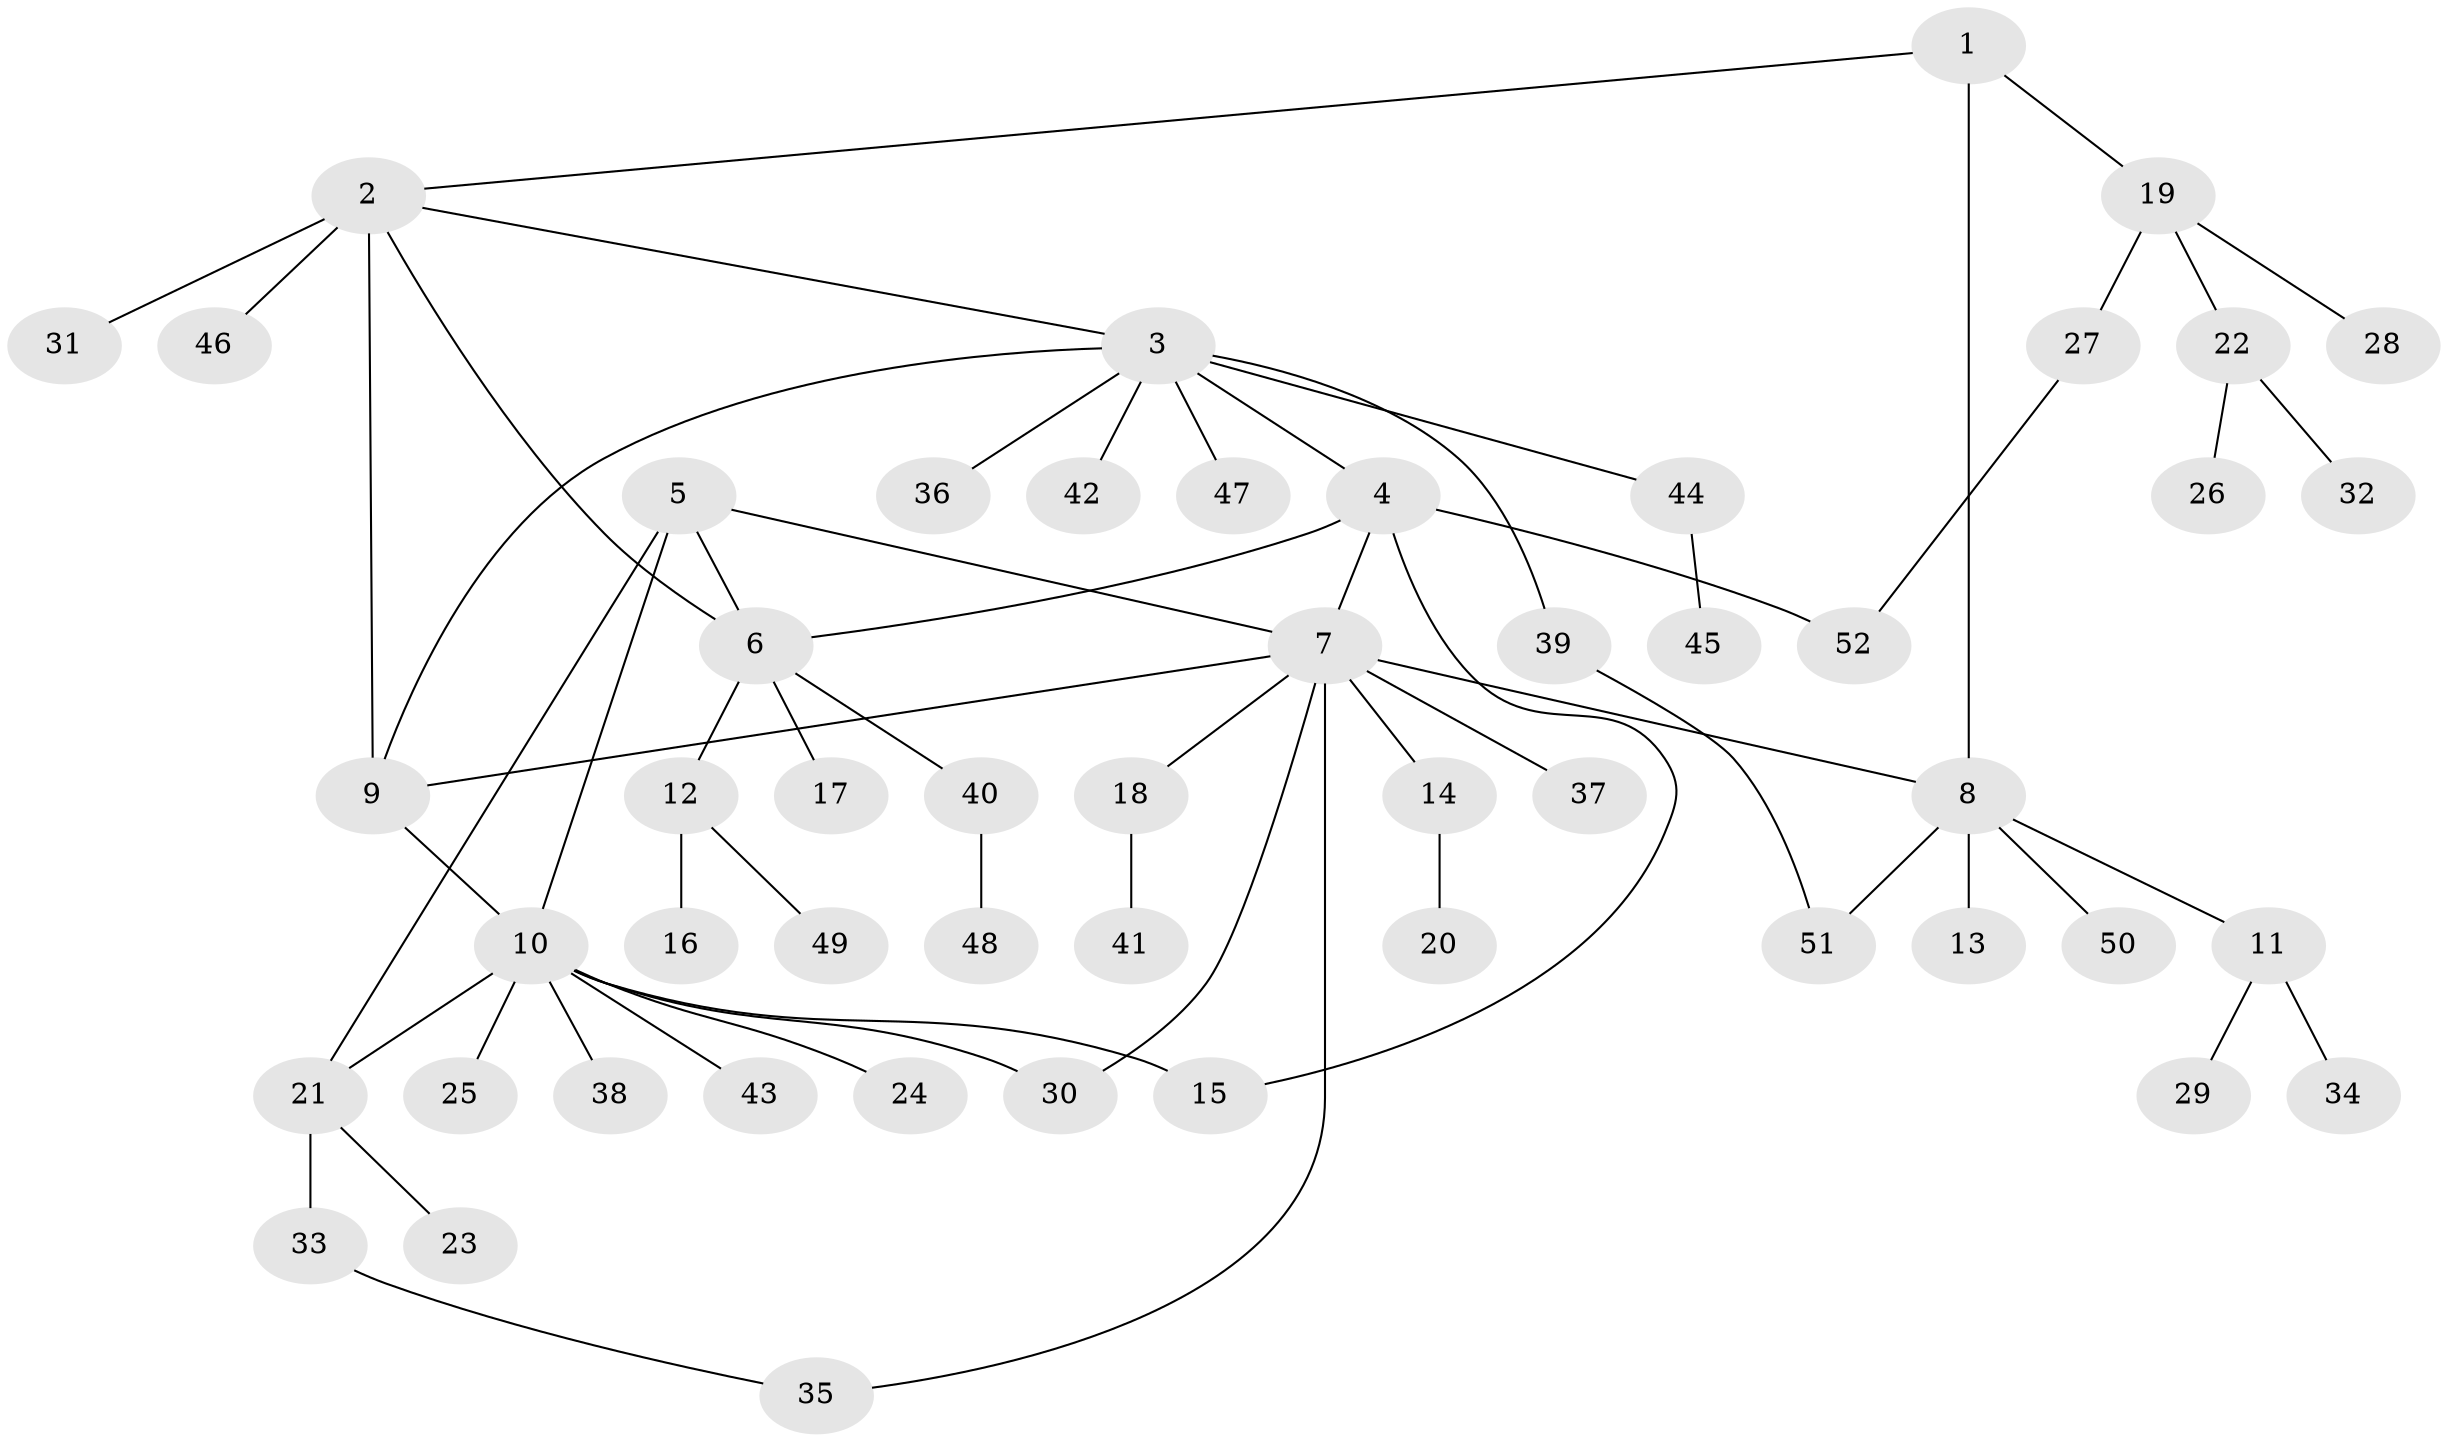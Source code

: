 // coarse degree distribution, {7: 0.08108108108108109, 5: 0.08108108108108109, 9: 0.02702702702702703, 4: 0.02702702702702703, 10: 0.02702702702702703, 2: 0.1891891891891892, 1: 0.5675675675675675}
// Generated by graph-tools (version 1.1) at 2025/24/03/03/25 07:24:11]
// undirected, 52 vertices, 63 edges
graph export_dot {
graph [start="1"]
  node [color=gray90,style=filled];
  1;
  2;
  3;
  4;
  5;
  6;
  7;
  8;
  9;
  10;
  11;
  12;
  13;
  14;
  15;
  16;
  17;
  18;
  19;
  20;
  21;
  22;
  23;
  24;
  25;
  26;
  27;
  28;
  29;
  30;
  31;
  32;
  33;
  34;
  35;
  36;
  37;
  38;
  39;
  40;
  41;
  42;
  43;
  44;
  45;
  46;
  47;
  48;
  49;
  50;
  51;
  52;
  1 -- 2;
  1 -- 8;
  1 -- 19;
  2 -- 3;
  2 -- 6;
  2 -- 9;
  2 -- 31;
  2 -- 46;
  3 -- 4;
  3 -- 9;
  3 -- 36;
  3 -- 39;
  3 -- 42;
  3 -- 44;
  3 -- 47;
  4 -- 6;
  4 -- 7;
  4 -- 15;
  4 -- 52;
  5 -- 6;
  5 -- 7;
  5 -- 10;
  5 -- 21;
  6 -- 12;
  6 -- 17;
  6 -- 40;
  7 -- 8;
  7 -- 9;
  7 -- 14;
  7 -- 18;
  7 -- 30;
  7 -- 35;
  7 -- 37;
  8 -- 11;
  8 -- 13;
  8 -- 50;
  8 -- 51;
  9 -- 10;
  10 -- 15;
  10 -- 21;
  10 -- 24;
  10 -- 25;
  10 -- 30;
  10 -- 38;
  10 -- 43;
  11 -- 29;
  11 -- 34;
  12 -- 16;
  12 -- 49;
  14 -- 20;
  18 -- 41;
  19 -- 22;
  19 -- 27;
  19 -- 28;
  21 -- 23;
  21 -- 33;
  22 -- 26;
  22 -- 32;
  27 -- 52;
  33 -- 35;
  39 -- 51;
  40 -- 48;
  44 -- 45;
}
